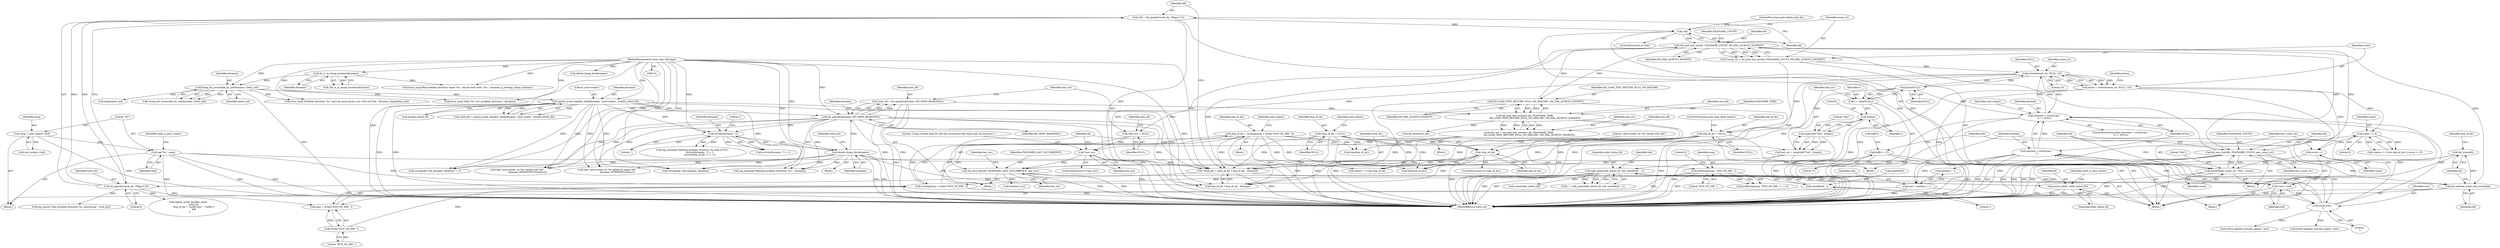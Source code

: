 digraph "0_abrt_8939398b82006ba1fec4ed491339fc075f43fc7c_0@API" {
"1000434" [label="(Call,dd_close(dd))"];
"1000432" [label="(Call,dd_sanitize_mode_and_owner(dd))"];
"1000368" [label="(Call,dd_save_text(dd, FILENAME_COUNT, new_count_str))"];
"1000339" [label="(Call,dd_load_text_ext(dd, FILENAME_COUNT, DD_FAIL_QUIETLY_ENOENT))"];
"1000333" [label="(Call,!dd)"];
"1000327" [label="(Call,*dd = dd_opendir(work_dir, /*flags:*/ 0))"];
"1000329" [label="(Call,dd_opendir(work_dir, /*flags:*/ 0))"];
"1000320" [label="(Call,*work_dir = (dup_of_dir ? dup_of_dir : dirname))"];
"1000258" [label="(Call,dup_of_dir = xstrdup(msg + strlen(\"DUP_OF_DIR: \")))"];
"1000260" [label="(Call,xstrdup(msg + strlen(\"DUP_OF_DIR: \")))"];
"1000251" [label="(Call,prefixcmp(msg, \"DUP_OF_DIR: \"))"];
"1000244" [label="(Call,log(\"%s\", msg))"];
"1000239" [label="(Call,*msg = cmd_output->buf)"];
"1000263" [label="(Call,strlen(\"DUP_OF_DIR: \"))"];
"1000310" [label="(Call,!dup_of_dir)"];
"1000179" [label="(Call,*dup_of_dir = NULL)"];
"1000479" [label="(Call,dup_of_dir = NULL)"];
"1000346" [label="(Call,strtoul(count_str, NULL, 10))"];
"1000337" [label="(Call,*count_str = dd_load_text_ext(dd, FILENAME_COUNT, DD_FAIL_QUIETLY_ENOENT))"];
"1000223" [label="(Call,(newline = strchr(raw, '\n')) != NULL)"];
"1000224" [label="(Call,newline = strchr(raw, '\n'))"];
"1000226" [label="(Call,strchr(raw, '\n'))"];
"1000218" [label="(Call,*raw = buf)"];
"1000212" [label="(Call,buf[r] = '\0')"];
"1000200" [label="(Call,safe_read(child_stdout_fd, buf, sizeof(buf) - 1))"];
"1000469" [label="(Call,xmove_fd(fd, child_stdout_fd))"];
"1000203" [label="(Call,sizeof(buf) - 1)"];
"1000267" [label="(Call,raw = newline + 1)"];
"1000417" [label="(Call,time(NULL))"];
"1000456" [label="(Call,delete_dump_dir(dirname))"];
"1000447" [label="(Call,strrchr(dirname, '/'))"];
"1000384" [label="(Call,dd_opendir(dirname, DD_OPEN_READONLY))"];
"1000132" [label="(MethodParameterIn,const char *dirname)"];
"1000173" [label="(Call,spawn_event_handler_child(dirname, \"post-create\", &child_stdout_fd))"];
"1000147" [label="(Call,dump_dir_accessible_by_uid(dirname, client_uid))"];
"1000136" [label="(Call,dir_is_in_dump_location(dirname))"];
"1000399" [label="(Call,DD_LOAD_TEXT_RETURN_NULL_ON_FAILURE | DD_FAIL_QUIETLY_ENOENT)"];
"1000364" [label="(Call,sprintf(new_count_str, \"%lu\", count))"];
"1000361" [label="(Call,count++)"];
"1000357" [label="(Call,count == 0)"];
"1000344" [label="(Call,count = strtoul(count_str, NULL, 10))"];
"1000426" [label="(Call,dd_save_text(dd, FILENAME_LAST_OCCURRENCE, last_ocr))"];
"1000419" [label="(Call,last_ocr = xasprintf(\"%lu\", (long)t))"];
"1000421" [label="(Call,xasprintf(\"%lu\", (long)t))"];
"1000423" [label="(Call,(long)t)"];
"1000415" [label="(Call,t = time(NULL))"];
"1000409" [label="(Call,!last_ocr)"];
"1000388" [label="(Call,*last_ocr = NULL)"];
"1000394" [label="(Call,last_ocr = dd_load_text_ext(new_dd, FILENAME_TIME,\n                            DD_LOAD_TEXT_RETURN_NULL_ON_FAILURE | DD_FAIL_QUIETLY_ENOENT))"];
"1000396" [label="(Call,dd_load_text_ext(new_dd, FILENAME_TIME,\n                            DD_LOAD_TEXT_RETURN_NULL_ON_FAILURE | DD_FAIL_QUIETLY_ENOENT))"];
"1000382" [label="(Call,*new_dd = dd_opendir(dirname, DD_OPEN_READONLY))"];
"1000457" [label="(Identifier,dirname)"];
"1000148" [label="(Identifier,dirname)"];
"1000333" [label="(Call,!dd)"];
"1000227" [label="(Identifier,raw)"];
"1000351" [label="(Call,(status != 0 && dup_of_dir) || count == 0)"];
"1000369" [label="(Identifier,dd)"];
"1000429" [label="(Identifier,last_ocr)"];
"1000373" [label="(Call,strcmp(dd->dd_dirname, dirname) != 0)"];
"1000320" [label="(Call,*work_dir = (dup_of_dir ? dup_of_dir : dirname))"];
"1000345" [label="(Identifier,count)"];
"1000328" [label="(Identifier,dd)"];
"1000395" [label="(Identifier,last_ocr)"];
"1000422" [label="(Literal,\"%lu\")"];
"1000461" [label="(Call,spawn_event_handler_child(\n                work_dir,\n                (dup_of_dir ? \"notify-dup\" : \"notify\"),\n                &fd\n    ))"];
"1000346" [label="(Call,strtoul(count_str, NULL, 10))"];
"1000218" [label="(Call,*raw = buf)"];
"1000413" [label="(Literal,\"Using current time for the last occurrence file which may be incorrect.\")"];
"1000397" [label="(Identifier,new_dd)"];
"1000354" [label="(Identifier,status)"];
"1000357" [label="(Call,count == 0)"];
"1000259" [label="(Identifier,dup_of_dir)"];
"1000240" [label="(Identifier,msg)"];
"1000219" [label="(Identifier,raw)"];
"1000161" [label="(Call,error_msg(\"Problem directory '%s' can't be accessed by user with uid %ld\", dirname, (long)client_uid))"];
"1000334" [label="(Identifier,dd)"];
"1000374" [label="(Call,strcmp(dd->dd_dirname, dirname))"];
"1000410" [label="(Identifier,last_ocr)"];
"1000272" [label="(Call,strbuf_append_str(cmd_output, raw))"];
"1000204" [label="(Call,sizeof(buf))"];
"1000425" [label="(Identifier,t)"];
"1000329" [label="(Call,dd_opendir(work_dir, /*flags:*/ 0))"];
"1000386" [label="(Identifier,DD_OPEN_READONLY)"];
"1000392" [label="(Identifier,new_dd)"];
"1000384" [label="(Call,dd_opendir(dirname, DD_OPEN_READONLY))"];
"1000498" [label="(MethodReturn,static int)"];
"1000385" [label="(Identifier,dirname)"];
"1000420" [label="(Identifier,last_ocr)"];
"1000273" [label="(Identifier,cmd_output)"];
"1000482" [label="(ControlStructure,goto read_child_output;)"];
"1000481" [label="(Identifier,NULL)"];
"1000147" [label="(Call,dump_dir_accessible_by_uid(dirname, client_uid))"];
"1000251" [label="(Call,prefixcmp(msg, \"DUP_OF_DIR: \"))"];
"1000423" [label="(Call,(long)t)"];
"1000368" [label="(Call,dd_save_text(dd, FILENAME_COUNT, new_count_str))"];
"1000371" [label="(Identifier,new_count_str)"];
"1000447" [label="(Call,strrchr(dirname, '/'))"];
"1000254" [label="(Literal,0)"];
"1000321" [label="(Identifier,work_dir)"];
"1000401" [label="(Identifier,DD_FAIL_QUIETLY_ENOENT)"];
"1000176" [label="(Call,&child_stdout_fd)"];
"1000253" [label="(Literal,\"DUP_OF_DIR: \")"];
"1000203" [label="(Call,sizeof(buf) - 1)"];
"1000390" [label="(Identifier,NULL)"];
"1000361" [label="(Call,count++)"];
"1000367" [label="(Identifier,count)"];
"1000342" [label="(Identifier,DD_FAIL_QUIETLY_ENOENT)"];
"1000432" [label="(Call,dd_sanitize_mode_and_owner(dd))"];
"1000139" [label="(Call,error_msg(\"Bad problem directory name '%s', should start with: '%s'\", dirname, g_settings_dump_location))"];
"1000171" [label="(Call,child_pid = spawn_event_handler_child(dirname, \"post-create\", &child_stdout_fd))"];
"1000225" [label="(Identifier,newline)"];
"1000433" [label="(Identifier,dd)"];
"1000366" [label="(Literal,\"%lu\")"];
"1000200" [label="(Call,safe_read(child_stdout_fd, buf, sizeof(buf) - 1))"];
"1000444" [label="(Call,log_warning(\"Deleting problem directory %s (dup of %s)\",\n                    strrchr(dirname, '/') + 1,\n                    strrchr(dup_of_dir, '/') + 1))"];
"1000383" [label="(Identifier,new_dd)"];
"1000267" [label="(Call,raw = newline + 1)"];
"1000348" [label="(Identifier,NULL)"];
"1000358" [label="(Identifier,count)"];
"1000337" [label="(Call,*count_str = dd_load_text_ext(dd, FILENAME_COUNT, DD_FAIL_QUIETLY_ENOENT))"];
"1000494" [label="(Call,close(child_stdout_fd))"];
"1000250" [label="(Call,prefixcmp(msg, \"DUP_OF_DIR: \") == 0)"];
"1000352" [label="(Call,status != 0 && dup_of_dir)"];
"1000382" [label="(Call,*new_dd = dd_opendir(dirname, DD_OPEN_READONLY))"];
"1000164" [label="(Call,(long)client_uid)"];
"1000222" [label="(ControlStructure,while ((newline = strchr(raw, '\n')) != NULL))"];
"1000341" [label="(Identifier,FILENAME_COUNT)"];
"1000146" [label="(Call,!dump_dir_accessible_by_uid(dirname, client_uid))"];
"1000370" [label="(Identifier,FILENAME_COUNT)"];
"1000359" [label="(Literal,0)"];
"1000255" [label="(Block,)"];
"1000456" [label="(Call,delete_dump_dir(dirname))"];
"1000393" [label="(Block,)"];
"1000431" [label="(Identifier,last_ocr)"];
"1000400" [label="(Identifier,DD_LOAD_TEXT_RETURN_NULL_ON_FAILURE)"];
"1000376" [label="(Identifier,dd)"];
"1000417" [label="(Call,time(NULL))"];
"1000430" [label="(Call,free(last_ocr))"];
"1000415" [label="(Call,t = time(NULL))"];
"1000314" [label="(Literal,\"'post-create' on '%s' exited with %d\")"];
"1000344" [label="(Call,count = strtoul(count_str, NULL, 10))"];
"1000339" [label="(Call,dd_load_text_ext(dd, FILENAME_COUNT, DD_FAIL_QUIETLY_ENOENT))"];
"1000479" [label="(Call,dup_of_dir = NULL)"];
"1000268" [label="(Identifier,raw)"];
"1000443" [label="(Block,)"];
"1000416" [label="(Identifier,t)"];
"1000362" [label="(Identifier,count)"];
"1000249" [label="(Identifier,child_is_post_create)"];
"1000330" [label="(Identifier,work_dir)"];
"1000446" [label="(Call,strrchr(dirname, '/') + 1)"];
"1000402" [label="(Call,dd_close(new_dd))"];
"1000327" [label="(Call,*dd = dd_opendir(work_dir, /*flags:*/ 0))"];
"1000322" [label="(Call,dup_of_dir ? dup_of_dir : dirname)"];
"1000226" [label="(Call,strchr(raw, '\n'))"];
"1000233" [label="(Identifier,newline)"];
"1000206" [label="(Literal,1)"];
"1000389" [label="(Identifier,last_ocr)"];
"1000192" [label="(Block,)"];
"1000241" [label="(Call,cmd_output->buf)"];
"1000471" [label="(Identifier,child_stdout_fd)"];
"1000427" [label="(Identifier,dd)"];
"1000252" [label="(Identifier,msg)"];
"1000411" [label="(Block,)"];
"1000235" [label="(Call,strbuf_append_str(cmd_output, raw))"];
"1000408" [label="(ControlStructure,if (!last_ocr))"];
"1000181" [label="(Identifier,NULL)"];
"1000180" [label="(Identifier,dup_of_dir)"];
"1000244" [label="(Call,log(\"%s\", msg))"];
"1000335" [label="(ControlStructure,goto delete_bad_dir;)"];
"1000439" [label="(Call,log_notice(\"New problem directory %s, processing\", work_dir))"];
"1000449" [label="(Literal,'/')"];
"1000470" [label="(Identifier,fd)"];
"1000137" [label="(Identifier,dirname)"];
"1000173" [label="(Call,spawn_event_handler_child(dirname, \"post-create\", &child_stdout_fd))"];
"1000198" [label="(Call,r = safe_read(child_stdout_fd, buf, sizeof(buf) - 1))"];
"1000230" [label="(Block,)"];
"1000338" [label="(Identifier,count_str)"];
"1000347" [label="(Identifier,count_str)"];
"1000349" [label="(Literal,10)"];
"1000469" [label="(Call,xmove_fd(fd, child_stdout_fd))"];
"1000421" [label="(Call,xasprintf(\"%lu\", (long)t))"];
"1000331" [label="(Literal,0)"];
"1000403" [label="(Identifier,new_dd)"];
"1000434" [label="(Call,dd_close(dd))"];
"1000135" [label="(Call,!dir_is_in_dump_location(dirname))"];
"1000220" [label="(Identifier,buf)"];
"1000201" [label="(Identifier,child_stdout_fd)"];
"1000399" [label="(Call,DD_LOAD_TEXT_RETURN_NULL_ON_FAILURE | DD_FAIL_QUIETLY_ENOENT)"];
"1000260" [label="(Call,xstrdup(msg + strlen(\"DUP_OF_DIR: \")))"];
"1000269" [label="(Call,newline + 1)"];
"1000228" [label="(Literal,'\n')"];
"1000246" [label="(Identifier,msg)"];
"1000448" [label="(Identifier,dirname)"];
"1000438" [label="(Identifier,dup_of_dir)"];
"1000309" [label="(ControlStructure,if (!dup_of_dir))"];
"1000245" [label="(Literal,\"%s\")"];
"1000261" [label="(Call,msg + strlen(\"DUP_OF_DIR: \"))"];
"1000450" [label="(Literal,1)"];
"1000340" [label="(Identifier,dd)"];
"1000175" [label="(Literal,\"post-create\")"];
"1000380" [label="(Block,)"];
"1000256" [label="(Call,free(dup_of_dir))"];
"1000229" [label="(Identifier,NULL)"];
"1000149" [label="(Identifier,client_uid)"];
"1000365" [label="(Identifier,new_count_str)"];
"1000426" [label="(Call,dd_save_text(dd, FILENAME_LAST_OCCURRENCE, last_ocr))"];
"1000216" [label="(Literal,'\0')"];
"1000179" [label="(Call,*dup_of_dir = NULL)"];
"1000394" [label="(Call,last_ocr = dd_load_text_ext(new_dd, FILENAME_TIME,\n                            DD_LOAD_TEXT_RETURN_NULL_ON_FAILURE | DD_FAIL_QUIETLY_ENOENT))"];
"1000409" [label="(Call,!last_ocr)"];
"1000224" [label="(Call,newline = strchr(raw, '\n'))"];
"1000364" [label="(Call,sprintf(new_count_str, \"%lu\", count))"];
"1000174" [label="(Identifier,dirname)"];
"1000398" [label="(Identifier,FILENAME_TIME)"];
"1000360" [label="(Block,)"];
"1000311" [label="(Identifier,dup_of_dir)"];
"1000419" [label="(Call,last_ocr = xasprintf(\"%lu\", (long)t))"];
"1000202" [label="(Identifier,buf)"];
"1000239" [label="(Call,*msg = cmd_output->buf)"];
"1000213" [label="(Call,buf[r])"];
"1000313" [label="(Call,log(\"'post-create' on '%s' exited with %d\",\n                            dirname, WEXITSTATUS(status)))"];
"1000435" [label="(Identifier,dd)"];
"1000473" [label="(Identifier,child_is_post_create)"];
"1000388" [label="(Call,*last_ocr = NULL)"];
"1000264" [label="(Literal,\"DUP_OF_DIR: \")"];
"1000396" [label="(Call,dd_load_text_ext(new_dd, FILENAME_TIME,\n                            DD_LOAD_TEXT_RETURN_NULL_ON_FAILURE | DD_FAIL_QUIETLY_ENOENT))"];
"1000258" [label="(Call,dup_of_dir = xstrdup(msg + strlen(\"DUP_OF_DIR: \")))"];
"1000132" [label="(MethodParameterIn,const char *dirname)"];
"1000212" [label="(Call,buf[r] = '\0')"];
"1000487" [label="(Call,delete_dump_dir(dirname))"];
"1000428" [label="(Identifier,FILENAME_LAST_OCCURRENCE)"];
"1000460" [label="(Identifier,child_pid)"];
"1000332" [label="(ControlStructure,if (!dd))"];
"1000310" [label="(Call,!dup_of_dir)"];
"1000492" [label="(Call,free(dup_of_dir))"];
"1000156" [label="(Call,error_msg(\"Path '%s' isn't problem directory\", dirname))"];
"1000303" [label="(Call,log(\"'post-create' on '%s' killed by signal %d\",\n                            dirname, WTERMSIG(status)))"];
"1000480" [label="(Identifier,dup_of_dir)"];
"1000266" [label="(Identifier,cmd_output)"];
"1000263" [label="(Call,strlen(\"DUP_OF_DIR: \"))"];
"1000133" [label="(Block,)"];
"1000184" [label="(Identifier,cmd_output)"];
"1000223" [label="(Call,(newline = strchr(raw, '\n')) != NULL)"];
"1000484" [label="(Call,log_warning(\"Deleting problem directory '%s'\", dirname))"];
"1000136" [label="(Call,dir_is_in_dump_location(dirname))"];
"1000418" [label="(Identifier,NULL)"];
"1000434" -> "1000133"  [label="AST: "];
"1000434" -> "1000435"  [label="CFG: "];
"1000435" -> "1000434"  [label="AST: "];
"1000438" -> "1000434"  [label="CFG: "];
"1000434" -> "1000498"  [label="DDG: "];
"1000434" -> "1000498"  [label="DDG: "];
"1000432" -> "1000434"  [label="DDG: "];
"1000432" -> "1000133"  [label="AST: "];
"1000432" -> "1000433"  [label="CFG: "];
"1000433" -> "1000432"  [label="AST: "];
"1000435" -> "1000432"  [label="CFG: "];
"1000432" -> "1000498"  [label="DDG: "];
"1000368" -> "1000432"  [label="DDG: "];
"1000426" -> "1000432"  [label="DDG: "];
"1000339" -> "1000432"  [label="DDG: "];
"1000368" -> "1000360"  [label="AST: "];
"1000368" -> "1000371"  [label="CFG: "];
"1000369" -> "1000368"  [label="AST: "];
"1000370" -> "1000368"  [label="AST: "];
"1000371" -> "1000368"  [label="AST: "];
"1000376" -> "1000368"  [label="CFG: "];
"1000368" -> "1000498"  [label="DDG: "];
"1000368" -> "1000498"  [label="DDG: "];
"1000368" -> "1000498"  [label="DDG: "];
"1000368" -> "1000339"  [label="DDG: "];
"1000368" -> "1000364"  [label="DDG: "];
"1000339" -> "1000368"  [label="DDG: "];
"1000339" -> "1000368"  [label="DDG: "];
"1000364" -> "1000368"  [label="DDG: "];
"1000368" -> "1000426"  [label="DDG: "];
"1000339" -> "1000337"  [label="AST: "];
"1000339" -> "1000342"  [label="CFG: "];
"1000340" -> "1000339"  [label="AST: "];
"1000341" -> "1000339"  [label="AST: "];
"1000342" -> "1000339"  [label="AST: "];
"1000337" -> "1000339"  [label="CFG: "];
"1000339" -> "1000498"  [label="DDG: "];
"1000339" -> "1000498"  [label="DDG: "];
"1000339" -> "1000337"  [label="DDG: "];
"1000339" -> "1000337"  [label="DDG: "];
"1000339" -> "1000337"  [label="DDG: "];
"1000333" -> "1000339"  [label="DDG: "];
"1000399" -> "1000339"  [label="DDG: "];
"1000339" -> "1000399"  [label="DDG: "];
"1000333" -> "1000332"  [label="AST: "];
"1000333" -> "1000334"  [label="CFG: "];
"1000334" -> "1000333"  [label="AST: "];
"1000335" -> "1000333"  [label="CFG: "];
"1000338" -> "1000333"  [label="CFG: "];
"1000333" -> "1000498"  [label="DDG: "];
"1000333" -> "1000498"  [label="DDG: "];
"1000327" -> "1000333"  [label="DDG: "];
"1000327" -> "1000133"  [label="AST: "];
"1000327" -> "1000329"  [label="CFG: "];
"1000328" -> "1000327"  [label="AST: "];
"1000329" -> "1000327"  [label="AST: "];
"1000334" -> "1000327"  [label="CFG: "];
"1000327" -> "1000498"  [label="DDG: "];
"1000329" -> "1000327"  [label="DDG: "];
"1000329" -> "1000327"  [label="DDG: "];
"1000329" -> "1000331"  [label="CFG: "];
"1000330" -> "1000329"  [label="AST: "];
"1000331" -> "1000329"  [label="AST: "];
"1000329" -> "1000498"  [label="DDG: "];
"1000320" -> "1000329"  [label="DDG: "];
"1000329" -> "1000439"  [label="DDG: "];
"1000329" -> "1000461"  [label="DDG: "];
"1000320" -> "1000133"  [label="AST: "];
"1000320" -> "1000322"  [label="CFG: "];
"1000321" -> "1000320"  [label="AST: "];
"1000322" -> "1000320"  [label="AST: "];
"1000328" -> "1000320"  [label="CFG: "];
"1000320" -> "1000498"  [label="DDG: "];
"1000258" -> "1000320"  [label="DDG: "];
"1000310" -> "1000320"  [label="DDG: "];
"1000179" -> "1000320"  [label="DDG: "];
"1000479" -> "1000320"  [label="DDG: "];
"1000456" -> "1000320"  [label="DDG: "];
"1000173" -> "1000320"  [label="DDG: "];
"1000384" -> "1000320"  [label="DDG: "];
"1000132" -> "1000320"  [label="DDG: "];
"1000258" -> "1000255"  [label="AST: "];
"1000258" -> "1000260"  [label="CFG: "];
"1000259" -> "1000258"  [label="AST: "];
"1000260" -> "1000258"  [label="AST: "];
"1000266" -> "1000258"  [label="CFG: "];
"1000258" -> "1000498"  [label="DDG: "];
"1000258" -> "1000256"  [label="DDG: "];
"1000260" -> "1000258"  [label="DDG: "];
"1000258" -> "1000310"  [label="DDG: "];
"1000258" -> "1000322"  [label="DDG: "];
"1000258" -> "1000352"  [label="DDG: "];
"1000258" -> "1000492"  [label="DDG: "];
"1000260" -> "1000261"  [label="CFG: "];
"1000261" -> "1000260"  [label="AST: "];
"1000260" -> "1000498"  [label="DDG: "];
"1000251" -> "1000260"  [label="DDG: "];
"1000244" -> "1000260"  [label="DDG: "];
"1000263" -> "1000260"  [label="DDG: "];
"1000251" -> "1000250"  [label="AST: "];
"1000251" -> "1000253"  [label="CFG: "];
"1000252" -> "1000251"  [label="AST: "];
"1000253" -> "1000251"  [label="AST: "];
"1000254" -> "1000251"  [label="CFG: "];
"1000251" -> "1000498"  [label="DDG: "];
"1000251" -> "1000250"  [label="DDG: "];
"1000251" -> "1000250"  [label="DDG: "];
"1000244" -> "1000251"  [label="DDG: "];
"1000251" -> "1000261"  [label="DDG: "];
"1000244" -> "1000230"  [label="AST: "];
"1000244" -> "1000246"  [label="CFG: "];
"1000245" -> "1000244"  [label="AST: "];
"1000246" -> "1000244"  [label="AST: "];
"1000249" -> "1000244"  [label="CFG: "];
"1000244" -> "1000498"  [label="DDG: "];
"1000244" -> "1000498"  [label="DDG: "];
"1000239" -> "1000244"  [label="DDG: "];
"1000244" -> "1000261"  [label="DDG: "];
"1000239" -> "1000230"  [label="AST: "];
"1000239" -> "1000241"  [label="CFG: "];
"1000240" -> "1000239"  [label="AST: "];
"1000241" -> "1000239"  [label="AST: "];
"1000245" -> "1000239"  [label="CFG: "];
"1000239" -> "1000498"  [label="DDG: "];
"1000263" -> "1000261"  [label="AST: "];
"1000263" -> "1000264"  [label="CFG: "];
"1000264" -> "1000263"  [label="AST: "];
"1000261" -> "1000263"  [label="CFG: "];
"1000263" -> "1000261"  [label="DDG: "];
"1000310" -> "1000309"  [label="AST: "];
"1000310" -> "1000311"  [label="CFG: "];
"1000311" -> "1000310"  [label="AST: "];
"1000314" -> "1000310"  [label="CFG: "];
"1000321" -> "1000310"  [label="CFG: "];
"1000310" -> "1000498"  [label="DDG: "];
"1000179" -> "1000310"  [label="DDG: "];
"1000479" -> "1000310"  [label="DDG: "];
"1000310" -> "1000322"  [label="DDG: "];
"1000310" -> "1000352"  [label="DDG: "];
"1000310" -> "1000492"  [label="DDG: "];
"1000179" -> "1000133"  [label="AST: "];
"1000179" -> "1000181"  [label="CFG: "];
"1000180" -> "1000179"  [label="AST: "];
"1000181" -> "1000179"  [label="AST: "];
"1000184" -> "1000179"  [label="CFG: "];
"1000179" -> "1000498"  [label="DDG: "];
"1000179" -> "1000256"  [label="DDG: "];
"1000179" -> "1000322"  [label="DDG: "];
"1000179" -> "1000352"  [label="DDG: "];
"1000179" -> "1000492"  [label="DDG: "];
"1000479" -> "1000133"  [label="AST: "];
"1000479" -> "1000481"  [label="CFG: "];
"1000480" -> "1000479"  [label="AST: "];
"1000481" -> "1000479"  [label="AST: "];
"1000482" -> "1000479"  [label="CFG: "];
"1000479" -> "1000498"  [label="DDG: "];
"1000479" -> "1000256"  [label="DDG: "];
"1000479" -> "1000322"  [label="DDG: "];
"1000479" -> "1000352"  [label="DDG: "];
"1000346" -> "1000479"  [label="DDG: "];
"1000417" -> "1000479"  [label="DDG: "];
"1000479" -> "1000492"  [label="DDG: "];
"1000346" -> "1000344"  [label="AST: "];
"1000346" -> "1000349"  [label="CFG: "];
"1000347" -> "1000346"  [label="AST: "];
"1000348" -> "1000346"  [label="AST: "];
"1000349" -> "1000346"  [label="AST: "];
"1000344" -> "1000346"  [label="CFG: "];
"1000346" -> "1000498"  [label="DDG: "];
"1000346" -> "1000223"  [label="DDG: "];
"1000346" -> "1000344"  [label="DDG: "];
"1000346" -> "1000344"  [label="DDG: "];
"1000346" -> "1000344"  [label="DDG: "];
"1000337" -> "1000346"  [label="DDG: "];
"1000223" -> "1000346"  [label="DDG: "];
"1000417" -> "1000346"  [label="DDG: "];
"1000346" -> "1000388"  [label="DDG: "];
"1000346" -> "1000417"  [label="DDG: "];
"1000337" -> "1000133"  [label="AST: "];
"1000338" -> "1000337"  [label="AST: "];
"1000345" -> "1000337"  [label="CFG: "];
"1000337" -> "1000498"  [label="DDG: "];
"1000223" -> "1000222"  [label="AST: "];
"1000223" -> "1000229"  [label="CFG: "];
"1000224" -> "1000223"  [label="AST: "];
"1000229" -> "1000223"  [label="AST: "];
"1000233" -> "1000223"  [label="CFG: "];
"1000273" -> "1000223"  [label="CFG: "];
"1000223" -> "1000498"  [label="DDG: "];
"1000223" -> "1000498"  [label="DDG: "];
"1000224" -> "1000223"  [label="DDG: "];
"1000226" -> "1000223"  [label="DDG: "];
"1000226" -> "1000223"  [label="DDG: "];
"1000417" -> "1000223"  [label="DDG: "];
"1000224" -> "1000226"  [label="CFG: "];
"1000225" -> "1000224"  [label="AST: "];
"1000226" -> "1000224"  [label="AST: "];
"1000229" -> "1000224"  [label="CFG: "];
"1000224" -> "1000498"  [label="DDG: "];
"1000224" -> "1000498"  [label="DDG: "];
"1000226" -> "1000224"  [label="DDG: "];
"1000226" -> "1000224"  [label="DDG: "];
"1000224" -> "1000267"  [label="DDG: "];
"1000224" -> "1000269"  [label="DDG: "];
"1000226" -> "1000228"  [label="CFG: "];
"1000227" -> "1000226"  [label="AST: "];
"1000228" -> "1000226"  [label="AST: "];
"1000218" -> "1000226"  [label="DDG: "];
"1000267" -> "1000226"  [label="DDG: "];
"1000226" -> "1000235"  [label="DDG: "];
"1000226" -> "1000272"  [label="DDG: "];
"1000218" -> "1000192"  [label="AST: "];
"1000218" -> "1000220"  [label="CFG: "];
"1000219" -> "1000218"  [label="AST: "];
"1000220" -> "1000218"  [label="AST: "];
"1000225" -> "1000218"  [label="CFG: "];
"1000212" -> "1000218"  [label="DDG: "];
"1000200" -> "1000218"  [label="DDG: "];
"1000212" -> "1000192"  [label="AST: "];
"1000212" -> "1000216"  [label="CFG: "];
"1000213" -> "1000212"  [label="AST: "];
"1000216" -> "1000212"  [label="AST: "];
"1000219" -> "1000212"  [label="CFG: "];
"1000212" -> "1000498"  [label="DDG: "];
"1000212" -> "1000200"  [label="DDG: "];
"1000200" -> "1000198"  [label="AST: "];
"1000200" -> "1000203"  [label="CFG: "];
"1000201" -> "1000200"  [label="AST: "];
"1000202" -> "1000200"  [label="AST: "];
"1000203" -> "1000200"  [label="AST: "];
"1000198" -> "1000200"  [label="CFG: "];
"1000200" -> "1000498"  [label="DDG: "];
"1000200" -> "1000498"  [label="DDG: "];
"1000200" -> "1000198"  [label="DDG: "];
"1000200" -> "1000198"  [label="DDG: "];
"1000200" -> "1000198"  [label="DDG: "];
"1000469" -> "1000200"  [label="DDG: "];
"1000203" -> "1000200"  [label="DDG: "];
"1000200" -> "1000469"  [label="DDG: "];
"1000200" -> "1000494"  [label="DDG: "];
"1000469" -> "1000133"  [label="AST: "];
"1000469" -> "1000471"  [label="CFG: "];
"1000470" -> "1000469"  [label="AST: "];
"1000471" -> "1000469"  [label="AST: "];
"1000473" -> "1000469"  [label="CFG: "];
"1000469" -> "1000498"  [label="DDG: "];
"1000469" -> "1000498"  [label="DDG: "];
"1000203" -> "1000206"  [label="CFG: "];
"1000204" -> "1000203"  [label="AST: "];
"1000206" -> "1000203"  [label="AST: "];
"1000267" -> "1000230"  [label="AST: "];
"1000267" -> "1000269"  [label="CFG: "];
"1000268" -> "1000267"  [label="AST: "];
"1000269" -> "1000267"  [label="AST: "];
"1000225" -> "1000267"  [label="CFG: "];
"1000267" -> "1000498"  [label="DDG: "];
"1000417" -> "1000415"  [label="AST: "];
"1000417" -> "1000418"  [label="CFG: "];
"1000418" -> "1000417"  [label="AST: "];
"1000415" -> "1000417"  [label="CFG: "];
"1000417" -> "1000415"  [label="DDG: "];
"1000456" -> "1000443"  [label="AST: "];
"1000456" -> "1000457"  [label="CFG: "];
"1000457" -> "1000456"  [label="AST: "];
"1000460" -> "1000456"  [label="CFG: "];
"1000456" -> "1000498"  [label="DDG: "];
"1000456" -> "1000498"  [label="DDG: "];
"1000456" -> "1000303"  [label="DDG: "];
"1000456" -> "1000313"  [label="DDG: "];
"1000456" -> "1000322"  [label="DDG: "];
"1000456" -> "1000373"  [label="DDG: "];
"1000456" -> "1000374"  [label="DDG: "];
"1000456" -> "1000384"  [label="DDG: "];
"1000456" -> "1000447"  [label="DDG: "];
"1000447" -> "1000456"  [label="DDG: "];
"1000132" -> "1000456"  [label="DDG: "];
"1000456" -> "1000484"  [label="DDG: "];
"1000447" -> "1000446"  [label="AST: "];
"1000447" -> "1000449"  [label="CFG: "];
"1000448" -> "1000447"  [label="AST: "];
"1000449" -> "1000447"  [label="AST: "];
"1000450" -> "1000447"  [label="CFG: "];
"1000447" -> "1000444"  [label="DDG: "];
"1000447" -> "1000444"  [label="DDG: "];
"1000447" -> "1000446"  [label="DDG: "];
"1000447" -> "1000446"  [label="DDG: "];
"1000384" -> "1000447"  [label="DDG: "];
"1000132" -> "1000447"  [label="DDG: "];
"1000173" -> "1000447"  [label="DDG: "];
"1000384" -> "1000382"  [label="AST: "];
"1000384" -> "1000386"  [label="CFG: "];
"1000385" -> "1000384"  [label="AST: "];
"1000386" -> "1000384"  [label="AST: "];
"1000382" -> "1000384"  [label="CFG: "];
"1000384" -> "1000498"  [label="DDG: "];
"1000384" -> "1000498"  [label="DDG: "];
"1000384" -> "1000303"  [label="DDG: "];
"1000384" -> "1000313"  [label="DDG: "];
"1000384" -> "1000322"  [label="DDG: "];
"1000384" -> "1000373"  [label="DDG: "];
"1000384" -> "1000374"  [label="DDG: "];
"1000384" -> "1000382"  [label="DDG: "];
"1000384" -> "1000382"  [label="DDG: "];
"1000132" -> "1000384"  [label="DDG: "];
"1000173" -> "1000384"  [label="DDG: "];
"1000384" -> "1000484"  [label="DDG: "];
"1000132" -> "1000131"  [label="AST: "];
"1000132" -> "1000498"  [label="DDG: "];
"1000132" -> "1000136"  [label="DDG: "];
"1000132" -> "1000139"  [label="DDG: "];
"1000132" -> "1000147"  [label="DDG: "];
"1000132" -> "1000156"  [label="DDG: "];
"1000132" -> "1000161"  [label="DDG: "];
"1000132" -> "1000173"  [label="DDG: "];
"1000132" -> "1000303"  [label="DDG: "];
"1000132" -> "1000313"  [label="DDG: "];
"1000132" -> "1000322"  [label="DDG: "];
"1000132" -> "1000373"  [label="DDG: "];
"1000132" -> "1000374"  [label="DDG: "];
"1000132" -> "1000484"  [label="DDG: "];
"1000132" -> "1000487"  [label="DDG: "];
"1000173" -> "1000171"  [label="AST: "];
"1000173" -> "1000176"  [label="CFG: "];
"1000174" -> "1000173"  [label="AST: "];
"1000175" -> "1000173"  [label="AST: "];
"1000176" -> "1000173"  [label="AST: "];
"1000171" -> "1000173"  [label="CFG: "];
"1000173" -> "1000498"  [label="DDG: "];
"1000173" -> "1000498"  [label="DDG: "];
"1000173" -> "1000171"  [label="DDG: "];
"1000173" -> "1000171"  [label="DDG: "];
"1000173" -> "1000171"  [label="DDG: "];
"1000147" -> "1000173"  [label="DDG: "];
"1000173" -> "1000303"  [label="DDG: "];
"1000173" -> "1000313"  [label="DDG: "];
"1000173" -> "1000322"  [label="DDG: "];
"1000173" -> "1000373"  [label="DDG: "];
"1000173" -> "1000374"  [label="DDG: "];
"1000173" -> "1000484"  [label="DDG: "];
"1000147" -> "1000146"  [label="AST: "];
"1000147" -> "1000149"  [label="CFG: "];
"1000148" -> "1000147"  [label="AST: "];
"1000149" -> "1000147"  [label="AST: "];
"1000146" -> "1000147"  [label="CFG: "];
"1000147" -> "1000498"  [label="DDG: "];
"1000147" -> "1000146"  [label="DDG: "];
"1000147" -> "1000146"  [label="DDG: "];
"1000136" -> "1000147"  [label="DDG: "];
"1000147" -> "1000156"  [label="DDG: "];
"1000147" -> "1000161"  [label="DDG: "];
"1000147" -> "1000164"  [label="DDG: "];
"1000136" -> "1000135"  [label="AST: "];
"1000136" -> "1000137"  [label="CFG: "];
"1000137" -> "1000136"  [label="AST: "];
"1000135" -> "1000136"  [label="CFG: "];
"1000136" -> "1000135"  [label="DDG: "];
"1000136" -> "1000139"  [label="DDG: "];
"1000399" -> "1000396"  [label="AST: "];
"1000399" -> "1000401"  [label="CFG: "];
"1000400" -> "1000399"  [label="AST: "];
"1000401" -> "1000399"  [label="AST: "];
"1000396" -> "1000399"  [label="CFG: "];
"1000399" -> "1000498"  [label="DDG: "];
"1000399" -> "1000498"  [label="DDG: "];
"1000399" -> "1000396"  [label="DDG: "];
"1000399" -> "1000396"  [label="DDG: "];
"1000364" -> "1000360"  [label="AST: "];
"1000364" -> "1000367"  [label="CFG: "];
"1000365" -> "1000364"  [label="AST: "];
"1000366" -> "1000364"  [label="AST: "];
"1000367" -> "1000364"  [label="AST: "];
"1000369" -> "1000364"  [label="CFG: "];
"1000364" -> "1000498"  [label="DDG: "];
"1000364" -> "1000498"  [label="DDG: "];
"1000361" -> "1000364"  [label="DDG: "];
"1000361" -> "1000360"  [label="AST: "];
"1000361" -> "1000362"  [label="CFG: "];
"1000362" -> "1000361"  [label="AST: "];
"1000365" -> "1000361"  [label="CFG: "];
"1000357" -> "1000361"  [label="DDG: "];
"1000344" -> "1000361"  [label="DDG: "];
"1000357" -> "1000351"  [label="AST: "];
"1000357" -> "1000359"  [label="CFG: "];
"1000358" -> "1000357"  [label="AST: "];
"1000359" -> "1000357"  [label="AST: "];
"1000351" -> "1000357"  [label="CFG: "];
"1000357" -> "1000498"  [label="DDG: "];
"1000357" -> "1000351"  [label="DDG: "];
"1000357" -> "1000351"  [label="DDG: "];
"1000344" -> "1000357"  [label="DDG: "];
"1000344" -> "1000133"  [label="AST: "];
"1000345" -> "1000344"  [label="AST: "];
"1000354" -> "1000344"  [label="CFG: "];
"1000344" -> "1000498"  [label="DDG: "];
"1000344" -> "1000498"  [label="DDG: "];
"1000426" -> "1000380"  [label="AST: "];
"1000426" -> "1000429"  [label="CFG: "];
"1000427" -> "1000426"  [label="AST: "];
"1000428" -> "1000426"  [label="AST: "];
"1000429" -> "1000426"  [label="AST: "];
"1000431" -> "1000426"  [label="CFG: "];
"1000426" -> "1000498"  [label="DDG: "];
"1000426" -> "1000498"  [label="DDG: "];
"1000419" -> "1000426"  [label="DDG: "];
"1000409" -> "1000426"  [label="DDG: "];
"1000426" -> "1000430"  [label="DDG: "];
"1000419" -> "1000411"  [label="AST: "];
"1000419" -> "1000421"  [label="CFG: "];
"1000420" -> "1000419"  [label="AST: "];
"1000421" -> "1000419"  [label="AST: "];
"1000427" -> "1000419"  [label="CFG: "];
"1000419" -> "1000498"  [label="DDG: "];
"1000421" -> "1000419"  [label="DDG: "];
"1000421" -> "1000419"  [label="DDG: "];
"1000421" -> "1000423"  [label="CFG: "];
"1000422" -> "1000421"  [label="AST: "];
"1000423" -> "1000421"  [label="AST: "];
"1000421" -> "1000498"  [label="DDG: "];
"1000423" -> "1000421"  [label="DDG: "];
"1000423" -> "1000425"  [label="CFG: "];
"1000424" -> "1000423"  [label="AST: "];
"1000425" -> "1000423"  [label="AST: "];
"1000423" -> "1000498"  [label="DDG: "];
"1000415" -> "1000423"  [label="DDG: "];
"1000415" -> "1000411"  [label="AST: "];
"1000416" -> "1000415"  [label="AST: "];
"1000420" -> "1000415"  [label="CFG: "];
"1000415" -> "1000498"  [label="DDG: "];
"1000409" -> "1000408"  [label="AST: "];
"1000409" -> "1000410"  [label="CFG: "];
"1000410" -> "1000409"  [label="AST: "];
"1000413" -> "1000409"  [label="CFG: "];
"1000427" -> "1000409"  [label="CFG: "];
"1000409" -> "1000498"  [label="DDG: "];
"1000388" -> "1000409"  [label="DDG: "];
"1000394" -> "1000409"  [label="DDG: "];
"1000388" -> "1000380"  [label="AST: "];
"1000388" -> "1000390"  [label="CFG: "];
"1000389" -> "1000388"  [label="AST: "];
"1000390" -> "1000388"  [label="AST: "];
"1000392" -> "1000388"  [label="CFG: "];
"1000394" -> "1000393"  [label="AST: "];
"1000394" -> "1000396"  [label="CFG: "];
"1000395" -> "1000394"  [label="AST: "];
"1000396" -> "1000394"  [label="AST: "];
"1000403" -> "1000394"  [label="CFG: "];
"1000394" -> "1000498"  [label="DDG: "];
"1000396" -> "1000394"  [label="DDG: "];
"1000396" -> "1000394"  [label="DDG: "];
"1000396" -> "1000394"  [label="DDG: "];
"1000397" -> "1000396"  [label="AST: "];
"1000398" -> "1000396"  [label="AST: "];
"1000396" -> "1000498"  [label="DDG: "];
"1000396" -> "1000498"  [label="DDG: "];
"1000382" -> "1000396"  [label="DDG: "];
"1000396" -> "1000402"  [label="DDG: "];
"1000382" -> "1000380"  [label="AST: "];
"1000383" -> "1000382"  [label="AST: "];
"1000389" -> "1000382"  [label="CFG: "];
"1000382" -> "1000498"  [label="DDG: "];
"1000382" -> "1000498"  [label="DDG: "];
}
